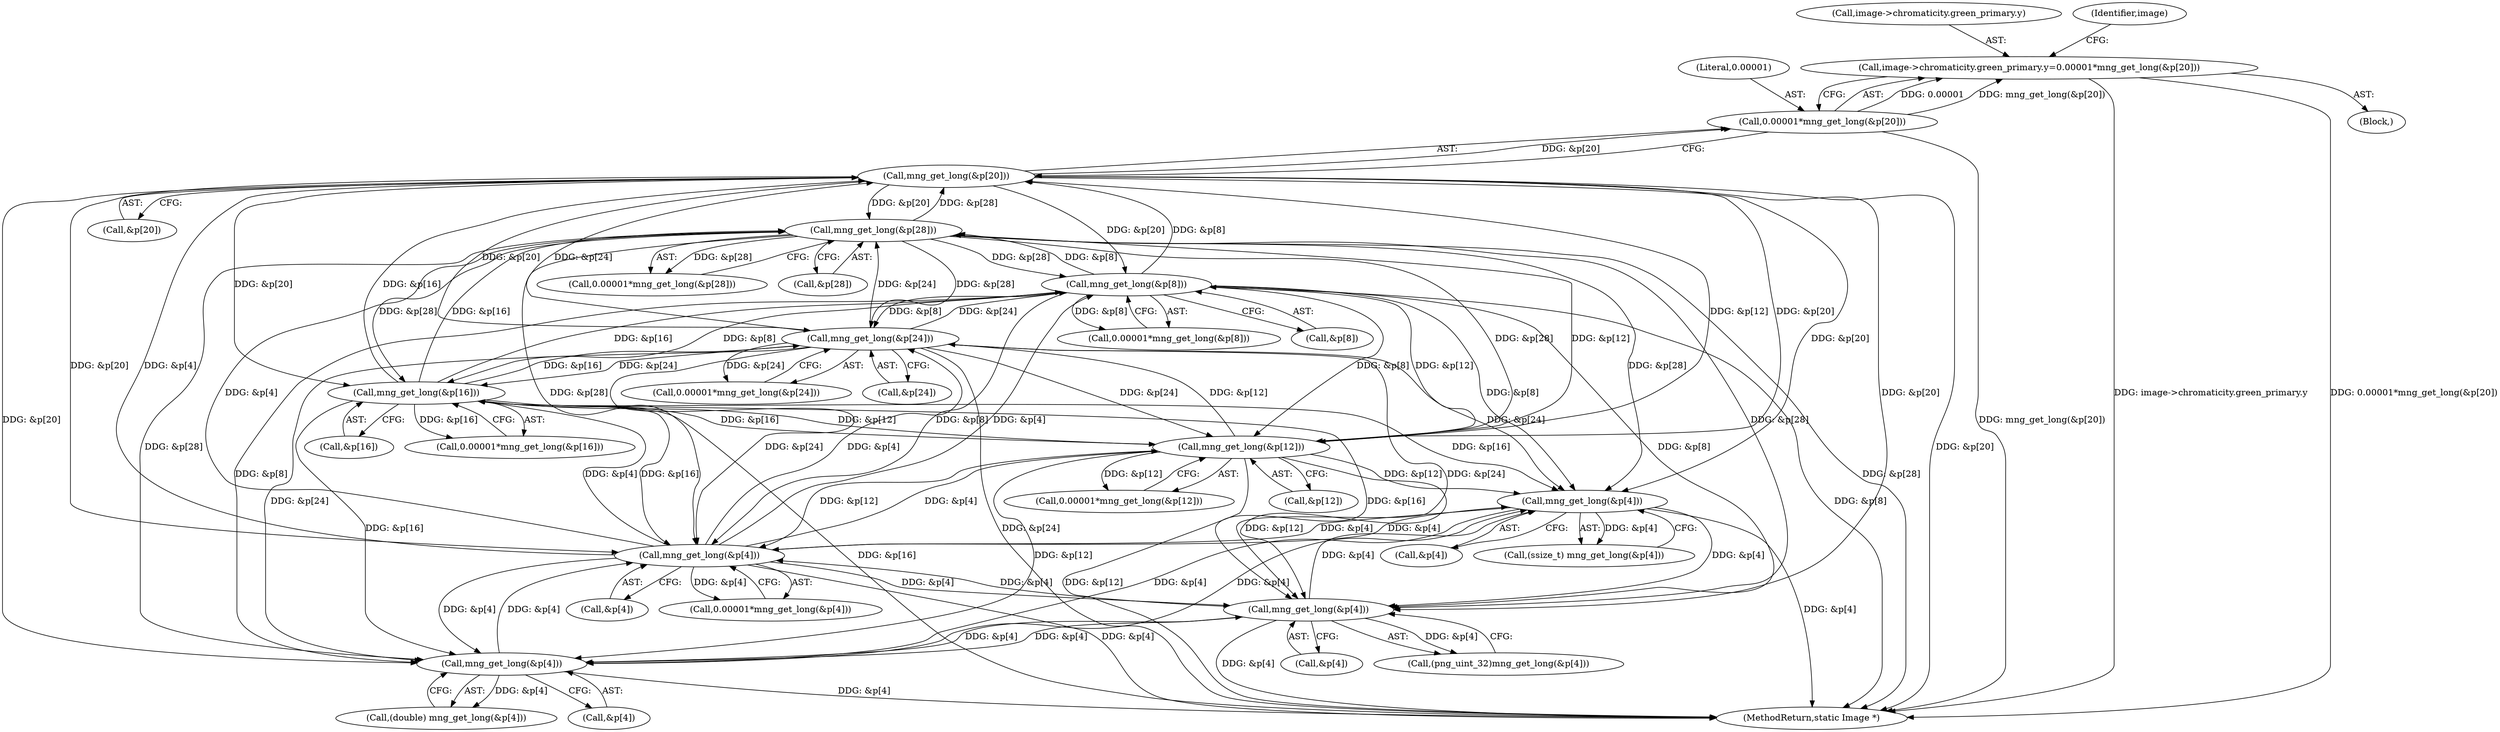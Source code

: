 digraph "0_ImageMagick_76efa969342568841ecf320b5a041685a6d24e0b@pointer" {
"1001343" [label="(Call,image->chromaticity.green_primary.y=0.00001*mng_get_long(&p[20]))"];
"1001351" [label="(Call,0.00001*mng_get_long(&p[20]))"];
"1001353" [label="(Call,mng_get_long(&p[20]))"];
"1001383" [label="(Call,mng_get_long(&p[28]))"];
"1001308" [label="(Call,mng_get_long(&p[8]))"];
"1001368" [label="(Call,mng_get_long(&p[24]))"];
"1001338" [label="(Call,mng_get_long(&p[16]))"];
"1001293" [label="(Call,mng_get_long(&p[4]))"];
"1001599" [label="(Call,mng_get_long(&p[4]))"];
"1000459" [label="(Call,mng_get_long(&p[4]))"];
"1001533" [label="(Call,mng_get_long(&p[4]))"];
"1001323" [label="(Call,mng_get_long(&p[12]))"];
"1001383" [label="(Call,mng_get_long(&p[28]))"];
"1001533" [label="(Call,mng_get_long(&p[4]))"];
"1001291" [label="(Call,0.00001*mng_get_long(&p[4]))"];
"1001354" [label="(Call,&p[20])"];
"1001381" [label="(Call,0.00001*mng_get_long(&p[28]))"];
"1001294" [label="(Call,&p[4])"];
"1002364" [label="(MethodReturn,static Image *)"];
"1001531" [label="(Call,(ssize_t) mng_get_long(&p[4]))"];
"1001338" [label="(Call,mng_get_long(&p[16]))"];
"1001344" [label="(Call,image->chromaticity.green_primary.y)"];
"1001352" [label="(Literal,0.00001)"];
"1001362" [label="(Identifier,image)"];
"1001597" [label="(Call,(double) mng_get_long(&p[4]))"];
"1001343" [label="(Call,image->chromaticity.green_primary.y=0.00001*mng_get_long(&p[20]))"];
"1000457" [label="(Call,(png_uint_32)mng_get_long(&p[4]))"];
"1001353" [label="(Call,mng_get_long(&p[20]))"];
"1001293" [label="(Call,mng_get_long(&p[4]))"];
"1001599" [label="(Call,mng_get_long(&p[4]))"];
"1001336" [label="(Call,0.00001*mng_get_long(&p[16]))"];
"1001369" [label="(Call,&p[24])"];
"1001324" [label="(Call,&p[12])"];
"1001366" [label="(Call,0.00001*mng_get_long(&p[24]))"];
"1001600" [label="(Call,&p[4])"];
"1001321" [label="(Call,0.00001*mng_get_long(&p[12]))"];
"1001351" [label="(Call,0.00001*mng_get_long(&p[20]))"];
"1001270" [label="(Block,)"];
"1001308" [label="(Call,mng_get_long(&p[8]))"];
"1001534" [label="(Call,&p[4])"];
"1001306" [label="(Call,0.00001*mng_get_long(&p[8]))"];
"1001309" [label="(Call,&p[8])"];
"1001339" [label="(Call,&p[16])"];
"1001384" [label="(Call,&p[28])"];
"1001368" [label="(Call,mng_get_long(&p[24]))"];
"1000459" [label="(Call,mng_get_long(&p[4]))"];
"1001323" [label="(Call,mng_get_long(&p[12]))"];
"1000460" [label="(Call,&p[4])"];
"1001343" -> "1001270"  [label="AST: "];
"1001343" -> "1001351"  [label="CFG: "];
"1001344" -> "1001343"  [label="AST: "];
"1001351" -> "1001343"  [label="AST: "];
"1001362" -> "1001343"  [label="CFG: "];
"1001343" -> "1002364"  [label="DDG: image->chromaticity.green_primary.y"];
"1001343" -> "1002364"  [label="DDG: 0.00001*mng_get_long(&p[20])"];
"1001351" -> "1001343"  [label="DDG: 0.00001"];
"1001351" -> "1001343"  [label="DDG: mng_get_long(&p[20])"];
"1001351" -> "1001353"  [label="CFG: "];
"1001352" -> "1001351"  [label="AST: "];
"1001353" -> "1001351"  [label="AST: "];
"1001351" -> "1002364"  [label="DDG: mng_get_long(&p[20])"];
"1001353" -> "1001351"  [label="DDG: &p[20]"];
"1001353" -> "1001354"  [label="CFG: "];
"1001354" -> "1001353"  [label="AST: "];
"1001353" -> "1002364"  [label="DDG: &p[20]"];
"1001353" -> "1000459"  [label="DDG: &p[20]"];
"1001353" -> "1001293"  [label="DDG: &p[20]"];
"1001353" -> "1001308"  [label="DDG: &p[20]"];
"1001353" -> "1001323"  [label="DDG: &p[20]"];
"1001353" -> "1001338"  [label="DDG: &p[20]"];
"1001383" -> "1001353"  [label="DDG: &p[28]"];
"1001308" -> "1001353"  [label="DDG: &p[8]"];
"1001368" -> "1001353"  [label="DDG: &p[24]"];
"1001338" -> "1001353"  [label="DDG: &p[16]"];
"1001293" -> "1001353"  [label="DDG: &p[4]"];
"1001323" -> "1001353"  [label="DDG: &p[12]"];
"1001353" -> "1001368"  [label="DDG: &p[20]"];
"1001353" -> "1001383"  [label="DDG: &p[20]"];
"1001353" -> "1001533"  [label="DDG: &p[20]"];
"1001353" -> "1001599"  [label="DDG: &p[20]"];
"1001383" -> "1001381"  [label="AST: "];
"1001383" -> "1001384"  [label="CFG: "];
"1001384" -> "1001383"  [label="AST: "];
"1001381" -> "1001383"  [label="CFG: "];
"1001383" -> "1002364"  [label="DDG: &p[28]"];
"1001383" -> "1000459"  [label="DDG: &p[28]"];
"1001383" -> "1001293"  [label="DDG: &p[28]"];
"1001383" -> "1001308"  [label="DDG: &p[28]"];
"1001383" -> "1001323"  [label="DDG: &p[28]"];
"1001383" -> "1001338"  [label="DDG: &p[28]"];
"1001383" -> "1001368"  [label="DDG: &p[28]"];
"1001383" -> "1001381"  [label="DDG: &p[28]"];
"1001308" -> "1001383"  [label="DDG: &p[8]"];
"1001368" -> "1001383"  [label="DDG: &p[24]"];
"1001338" -> "1001383"  [label="DDG: &p[16]"];
"1001293" -> "1001383"  [label="DDG: &p[4]"];
"1001323" -> "1001383"  [label="DDG: &p[12]"];
"1001383" -> "1001533"  [label="DDG: &p[28]"];
"1001383" -> "1001599"  [label="DDG: &p[28]"];
"1001308" -> "1001306"  [label="AST: "];
"1001308" -> "1001309"  [label="CFG: "];
"1001309" -> "1001308"  [label="AST: "];
"1001306" -> "1001308"  [label="CFG: "];
"1001308" -> "1002364"  [label="DDG: &p[8]"];
"1001308" -> "1000459"  [label="DDG: &p[8]"];
"1001308" -> "1001293"  [label="DDG: &p[8]"];
"1001308" -> "1001306"  [label="DDG: &p[8]"];
"1001368" -> "1001308"  [label="DDG: &p[24]"];
"1001338" -> "1001308"  [label="DDG: &p[16]"];
"1001293" -> "1001308"  [label="DDG: &p[4]"];
"1001323" -> "1001308"  [label="DDG: &p[12]"];
"1001308" -> "1001323"  [label="DDG: &p[8]"];
"1001308" -> "1001338"  [label="DDG: &p[8]"];
"1001308" -> "1001368"  [label="DDG: &p[8]"];
"1001308" -> "1001533"  [label="DDG: &p[8]"];
"1001308" -> "1001599"  [label="DDG: &p[8]"];
"1001368" -> "1001366"  [label="AST: "];
"1001368" -> "1001369"  [label="CFG: "];
"1001369" -> "1001368"  [label="AST: "];
"1001366" -> "1001368"  [label="CFG: "];
"1001368" -> "1002364"  [label="DDG: &p[24]"];
"1001368" -> "1000459"  [label="DDG: &p[24]"];
"1001368" -> "1001293"  [label="DDG: &p[24]"];
"1001368" -> "1001323"  [label="DDG: &p[24]"];
"1001368" -> "1001338"  [label="DDG: &p[24]"];
"1001368" -> "1001366"  [label="DDG: &p[24]"];
"1001338" -> "1001368"  [label="DDG: &p[16]"];
"1001293" -> "1001368"  [label="DDG: &p[4]"];
"1001323" -> "1001368"  [label="DDG: &p[12]"];
"1001368" -> "1001533"  [label="DDG: &p[24]"];
"1001368" -> "1001599"  [label="DDG: &p[24]"];
"1001338" -> "1001336"  [label="AST: "];
"1001338" -> "1001339"  [label="CFG: "];
"1001339" -> "1001338"  [label="AST: "];
"1001336" -> "1001338"  [label="CFG: "];
"1001338" -> "1002364"  [label="DDG: &p[16]"];
"1001338" -> "1000459"  [label="DDG: &p[16]"];
"1001338" -> "1001293"  [label="DDG: &p[16]"];
"1001338" -> "1001323"  [label="DDG: &p[16]"];
"1001338" -> "1001336"  [label="DDG: &p[16]"];
"1001293" -> "1001338"  [label="DDG: &p[4]"];
"1001323" -> "1001338"  [label="DDG: &p[12]"];
"1001338" -> "1001533"  [label="DDG: &p[16]"];
"1001338" -> "1001599"  [label="DDG: &p[16]"];
"1001293" -> "1001291"  [label="AST: "];
"1001293" -> "1001294"  [label="CFG: "];
"1001294" -> "1001293"  [label="AST: "];
"1001291" -> "1001293"  [label="CFG: "];
"1001293" -> "1002364"  [label="DDG: &p[4]"];
"1001293" -> "1000459"  [label="DDG: &p[4]"];
"1001293" -> "1001291"  [label="DDG: &p[4]"];
"1001599" -> "1001293"  [label="DDG: &p[4]"];
"1000459" -> "1001293"  [label="DDG: &p[4]"];
"1001533" -> "1001293"  [label="DDG: &p[4]"];
"1001323" -> "1001293"  [label="DDG: &p[12]"];
"1001293" -> "1001323"  [label="DDG: &p[4]"];
"1001293" -> "1001533"  [label="DDG: &p[4]"];
"1001293" -> "1001599"  [label="DDG: &p[4]"];
"1001599" -> "1001597"  [label="AST: "];
"1001599" -> "1001600"  [label="CFG: "];
"1001600" -> "1001599"  [label="AST: "];
"1001597" -> "1001599"  [label="CFG: "];
"1001599" -> "1002364"  [label="DDG: &p[4]"];
"1001599" -> "1000459"  [label="DDG: &p[4]"];
"1001599" -> "1001533"  [label="DDG: &p[4]"];
"1001599" -> "1001597"  [label="DDG: &p[4]"];
"1000459" -> "1001599"  [label="DDG: &p[4]"];
"1001533" -> "1001599"  [label="DDG: &p[4]"];
"1001323" -> "1001599"  [label="DDG: &p[12]"];
"1000459" -> "1000457"  [label="AST: "];
"1000459" -> "1000460"  [label="CFG: "];
"1000460" -> "1000459"  [label="AST: "];
"1000457" -> "1000459"  [label="CFG: "];
"1000459" -> "1002364"  [label="DDG: &p[4]"];
"1000459" -> "1000457"  [label="DDG: &p[4]"];
"1001533" -> "1000459"  [label="DDG: &p[4]"];
"1001323" -> "1000459"  [label="DDG: &p[12]"];
"1000459" -> "1001533"  [label="DDG: &p[4]"];
"1001533" -> "1001531"  [label="AST: "];
"1001533" -> "1001534"  [label="CFG: "];
"1001534" -> "1001533"  [label="AST: "];
"1001531" -> "1001533"  [label="CFG: "];
"1001533" -> "1002364"  [label="DDG: &p[4]"];
"1001533" -> "1001531"  [label="DDG: &p[4]"];
"1001323" -> "1001533"  [label="DDG: &p[12]"];
"1001323" -> "1001321"  [label="AST: "];
"1001323" -> "1001324"  [label="CFG: "];
"1001324" -> "1001323"  [label="AST: "];
"1001321" -> "1001323"  [label="CFG: "];
"1001323" -> "1002364"  [label="DDG: &p[12]"];
"1001323" -> "1001321"  [label="DDG: &p[12]"];
}
